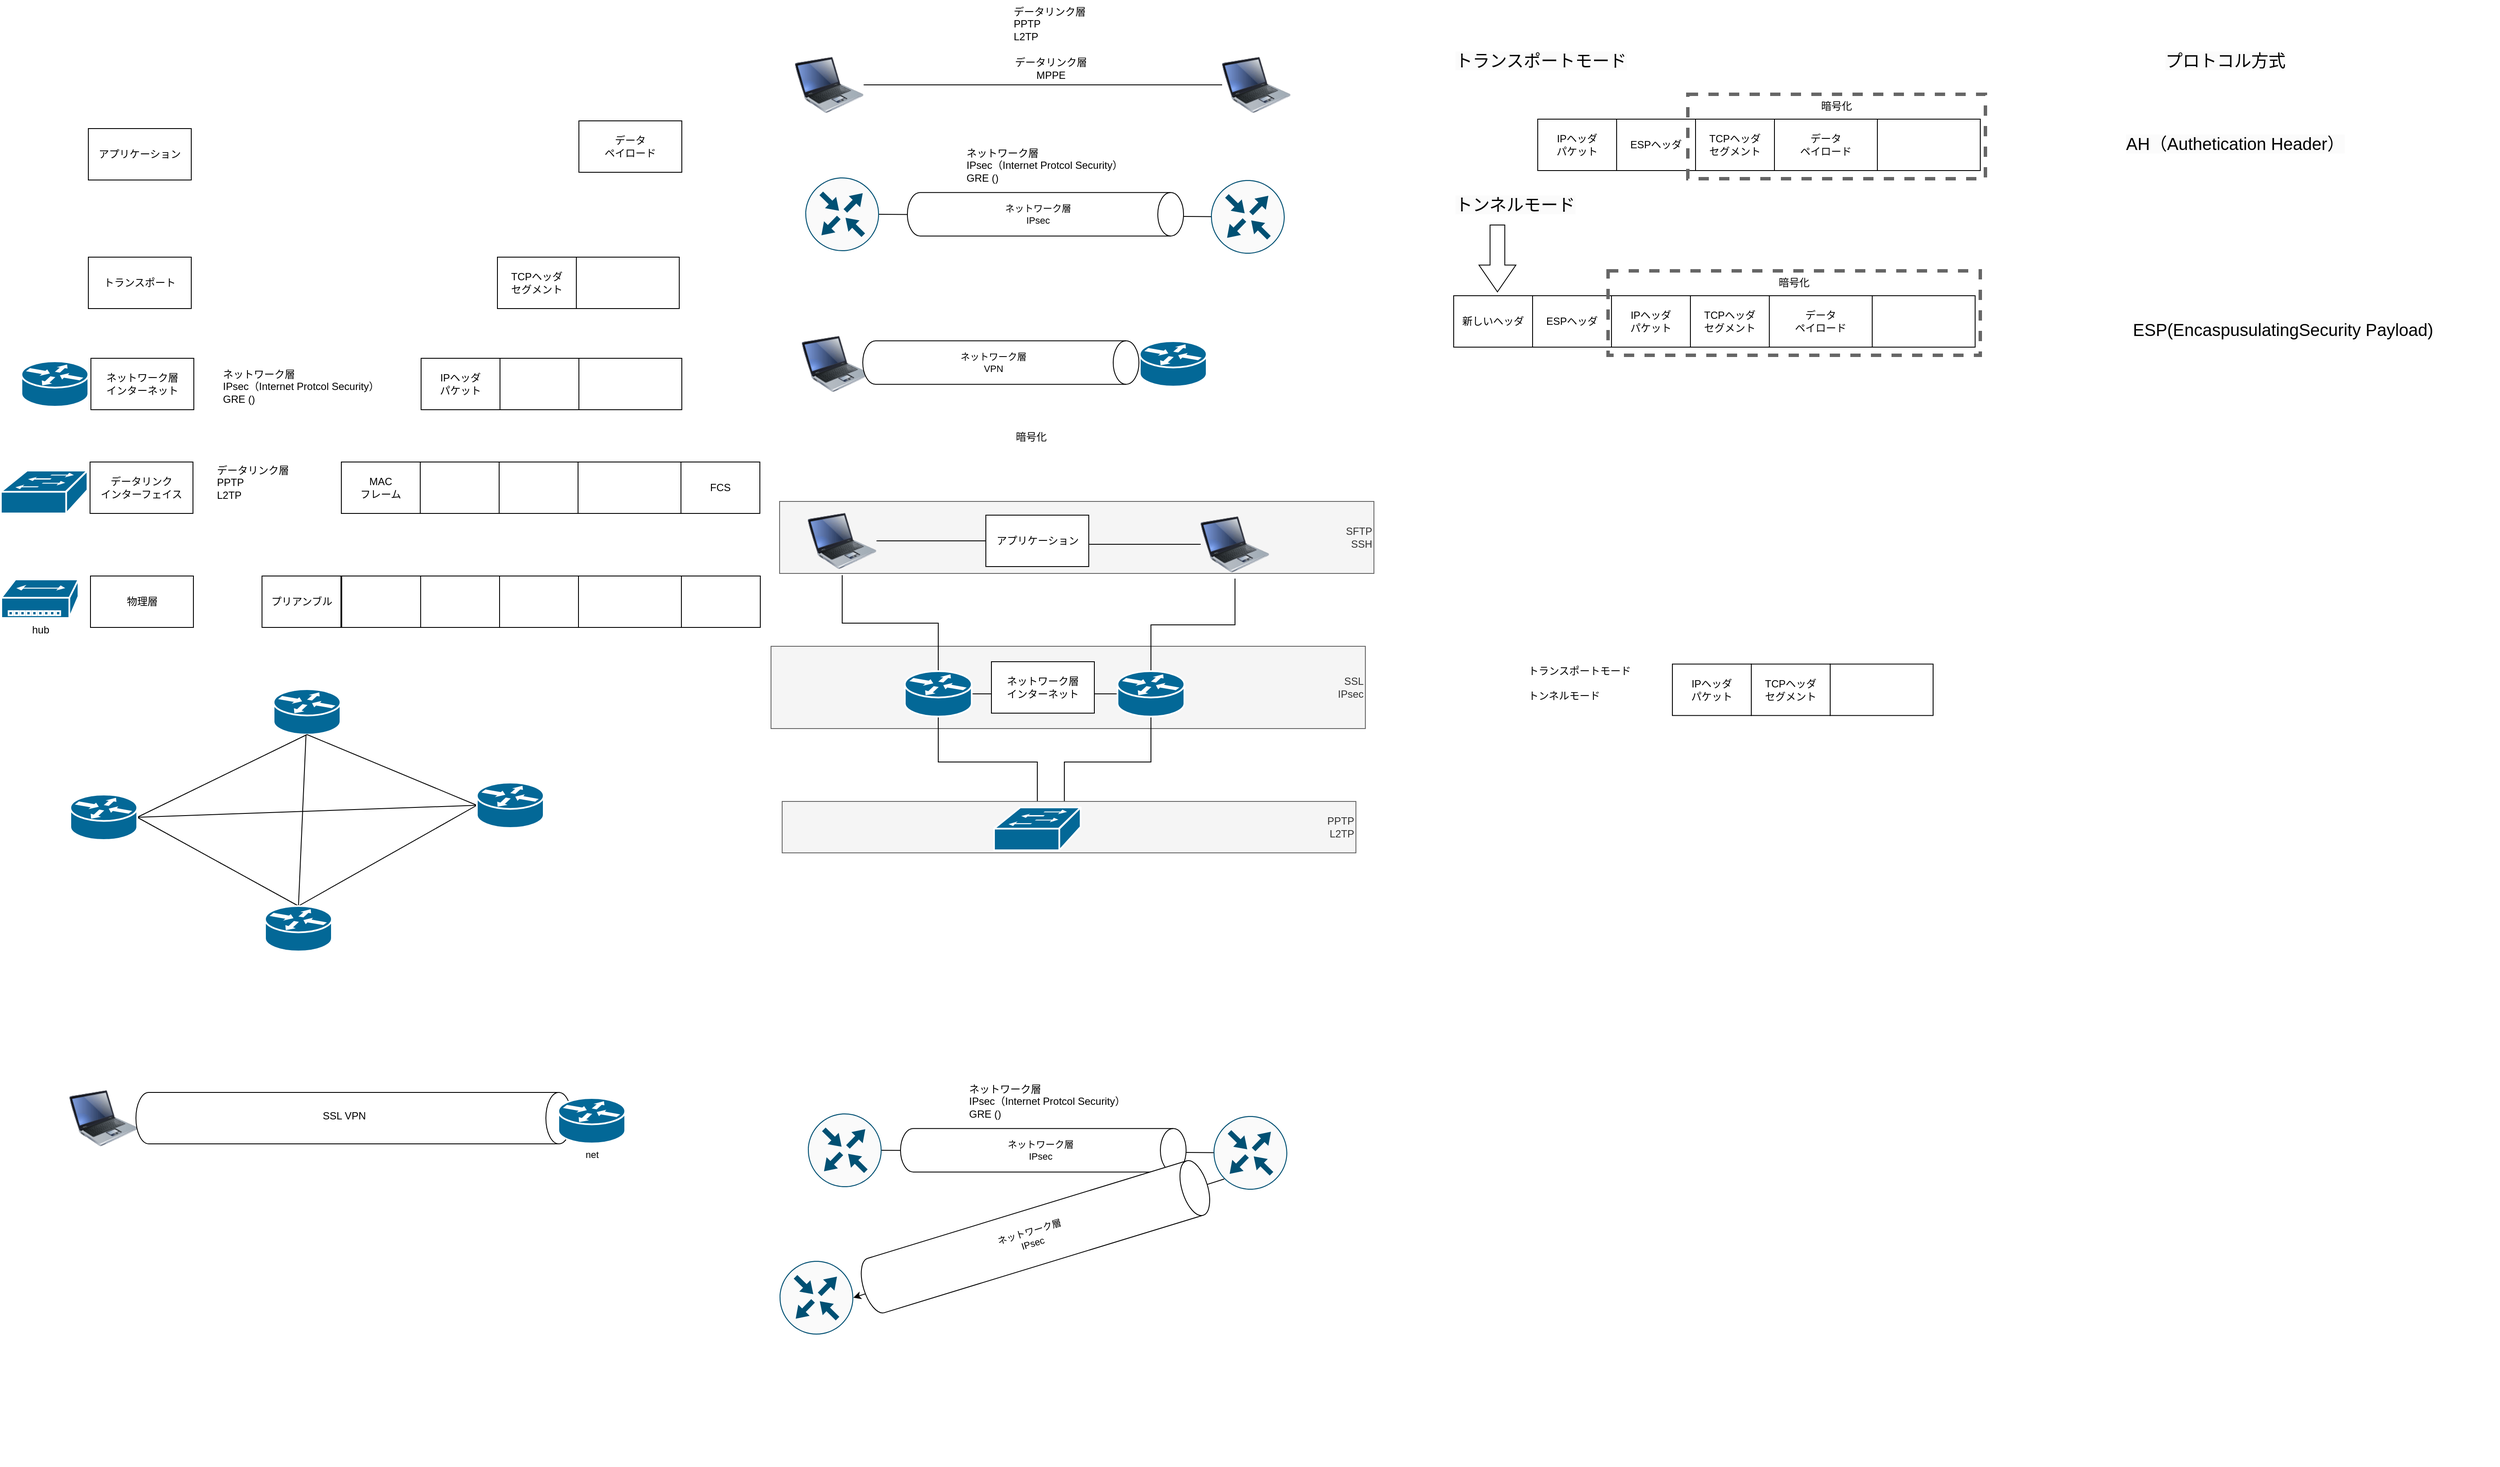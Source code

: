 <mxfile version="21.7.5" type="github">
  <diagram name="ページ1" id="dT8lKvFCBUrScKRdb4rl">
    <mxGraphModel dx="2650" dy="944" grid="0" gridSize="10" guides="1" tooltips="1" connect="1" arrows="1" fold="1" page="1" pageScale="1" pageWidth="827" pageHeight="1169" math="0" shadow="0">
      <root>
        <mxCell id="0" />
        <mxCell id="1" parent="0" />
        <mxCell id="yY2GGmouGdZw-M5n04Jn-40" value="SFTP&lt;br&gt;SSH" style="whiteSpace=wrap;html=1;fillColor=#f5f5f5;fontColor=#333333;strokeColor=#666666;align=right;" parent="1" vertex="1">
          <mxGeometry x="113" y="607" width="693" height="84" as="geometry" />
        </mxCell>
        <mxCell id="yY2GGmouGdZw-M5n04Jn-41" value="SSL&lt;br&gt;IPsec" style="whiteSpace=wrap;html=1;align=right;fillColor=#f5f5f5;fontColor=#333333;strokeColor=#666666;" parent="1" vertex="1">
          <mxGeometry x="103" y="776" width="693" height="96" as="geometry" />
        </mxCell>
        <mxCell id="H7sqoX2Ojq_gLP6LzIEQ-5" style="rounded=0;orthogonalLoop=1;jettySize=auto;html=1;exitX=1;exitY=0.5;exitDx=0;exitDy=0;endArrow=none;endFill=0;" parent="1" source="H7sqoX2Ojq_gLP6LzIEQ-2" target="H7sqoX2Ojq_gLP6LzIEQ-3" edge="1">
          <mxGeometry relative="1" as="geometry" />
        </mxCell>
        <mxCell id="H7sqoX2Ojq_gLP6LzIEQ-2" value="" style="image;html=1;image=img/lib/clip_art/computers/Laptop_128x128.png" parent="1" vertex="1">
          <mxGeometry x="131" y="81" width="80" height="80" as="geometry" />
        </mxCell>
        <mxCell id="H7sqoX2Ojq_gLP6LzIEQ-3" value="" style="image;html=1;image=img/lib/clip_art/computers/Laptop_128x128.png" parent="1" vertex="1">
          <mxGeometry x="629" y="81" width="80" height="80" as="geometry" />
        </mxCell>
        <mxCell id="H7sqoX2Ojq_gLP6LzIEQ-10" style="edgeStyle=none;shape=connector;rounded=0;orthogonalLoop=1;jettySize=auto;html=1;exitX=1;exitY=0.5;exitDx=0;exitDy=0;exitPerimeter=0;labelBackgroundColor=default;strokeColor=default;fontFamily=Helvetica;fontSize=11;fontColor=default;endArrow=none;endFill=0;" parent="1" source="H7sqoX2Ojq_gLP6LzIEQ-7" target="H7sqoX2Ojq_gLP6LzIEQ-9" edge="1">
          <mxGeometry relative="1" as="geometry" />
        </mxCell>
        <mxCell id="H7sqoX2Ojq_gLP6LzIEQ-7" value="" style="sketch=0;points=[[0.5,0,0],[1,0.5,0],[0.5,1,0],[0,0.5,0],[0.145,0.145,0],[0.856,0.145,0],[0.855,0.856,0],[0.145,0.855,0]];verticalLabelPosition=bottom;html=1;verticalAlign=top;aspect=fixed;align=center;pointerEvents=1;shape=mxgraph.cisco19.rect;prIcon=router;fillColor=#FAFAFA;strokeColor=#005073;fontFamily=Helvetica;fontSize=11;fontColor=default;" parent="1" vertex="1">
          <mxGeometry x="143" y="229" width="86" height="86" as="geometry" />
        </mxCell>
        <mxCell id="H7sqoX2Ojq_gLP6LzIEQ-9" value="" style="sketch=0;points=[[0.5,0,0],[1,0.5,0],[0.5,1,0],[0,0.5,0],[0.145,0.145,0],[0.856,0.145,0],[0.855,0.856,0],[0.145,0.855,0]];verticalLabelPosition=bottom;html=1;verticalAlign=top;aspect=fixed;align=center;pointerEvents=1;shape=mxgraph.cisco19.rect;prIcon=router;fillColor=#FAFAFA;strokeColor=#005073;fontFamily=Helvetica;fontSize=11;fontColor=default;" parent="1" vertex="1">
          <mxGeometry x="616" y="232" width="86" height="86" as="geometry" />
        </mxCell>
        <mxCell id="6HCTai23pFKR4svxLffy-1" value="トランスポートモード&lt;br&gt;&lt;br&gt;トンネルモード&lt;br&gt;" style="text;html=1;align=left;verticalAlign=middle;resizable=0;points=[];autosize=1;strokeColor=none;fillColor=none;" parent="1" vertex="1">
          <mxGeometry x="984" y="791.25" width="138" height="55" as="geometry" />
        </mxCell>
        <mxCell id="6HCTai23pFKR4svxLffy-2" value="データリンク層&lt;br&gt;PPTP&lt;br&gt;L2TP" style="text;html=1;align=left;verticalAlign=middle;resizable=0;points=[];autosize=1;strokeColor=none;fillColor=none;" parent="1" vertex="1">
          <mxGeometry x="-545" y="557" width="102" height="55" as="geometry" />
        </mxCell>
        <mxCell id="6HCTai23pFKR4svxLffy-3" value="ネットワーク層&lt;br&gt;IPsec（Internet Protcol Security）&lt;br&gt;GRE ()" style="text;html=1;align=left;verticalAlign=middle;resizable=0;points=[];autosize=1;strokeColor=none;fillColor=none;" parent="1" vertex="1">
          <mxGeometry x="-538" y="445" width="200" height="55" as="geometry" />
        </mxCell>
        <mxCell id="6HCTai23pFKR4svxLffy-6" value="データリンク層&lt;br&gt;MPPE" style="text;html=1;align=center;verticalAlign=middle;resizable=0;points=[];autosize=1;strokeColor=none;fillColor=none;" parent="1" vertex="1">
          <mxGeometry x="378" y="81" width="102" height="41" as="geometry" />
        </mxCell>
        <mxCell id="6HCTai23pFKR4svxLffy-9" value="" style="group" parent="1" vertex="1" connectable="0">
          <mxGeometry x="287" y="242" width="272" height="60" as="geometry" />
        </mxCell>
        <mxCell id="6HCTai23pFKR4svxLffy-7" value="" style="shape=cylinder3;whiteSpace=wrap;html=1;boundedLbl=1;backgroundOutline=1;size=15;rotation=90;" parent="6HCTai23pFKR4svxLffy-9" vertex="1">
          <mxGeometry x="110.658" y="-131" width="50.683" height="322" as="geometry" />
        </mxCell>
        <mxCell id="6HCTai23pFKR4svxLffy-8" value="ネットワーク層&lt;br&gt;IPsec" style="edgeLabel;html=1;align=center;verticalAlign=middle;resizable=0;points=[];fontSize=11;fontFamily=Helvetica;fontColor=default;" parent="6HCTai23pFKR4svxLffy-9" vertex="1" connectable="0">
          <mxGeometry x="126.708" y="30" as="geometry" />
        </mxCell>
        <mxCell id="6HCTai23pFKR4svxLffy-10" value="" style="image;html=1;image=img/lib/clip_art/computers/Laptop_128x128.png" parent="1" vertex="1">
          <mxGeometry x="139" y="406.5" width="80" height="80" as="geometry" />
        </mxCell>
        <mxCell id="6HCTai23pFKR4svxLffy-14" value="" style="shape=mxgraph.cisco.routers.router;sketch=0;html=1;pointerEvents=1;dashed=0;fillColor=#036897;strokeColor=#ffffff;strokeWidth=2;verticalLabelPosition=bottom;verticalAlign=top;align=center;outlineConnect=0;fontFamily=Helvetica;fontSize=11;fontColor=default;" parent="1" vertex="1">
          <mxGeometry x="533" y="420" width="78" height="53" as="geometry" />
        </mxCell>
        <mxCell id="6HCTai23pFKR4svxLffy-16" value="" style="group" parent="1" vertex="1" connectable="0">
          <mxGeometry x="235" y="415" width="272" height="60" as="geometry" />
        </mxCell>
        <mxCell id="6HCTai23pFKR4svxLffy-17" value="" style="shape=cylinder3;whiteSpace=wrap;html=1;boundedLbl=1;backgroundOutline=1;size=15;rotation=90;" parent="6HCTai23pFKR4svxLffy-16" vertex="1">
          <mxGeometry x="110.658" y="-131" width="50.683" height="322" as="geometry" />
        </mxCell>
        <mxCell id="6HCTai23pFKR4svxLffy-18" value="ネットワーク層&lt;br&gt;VPN" style="edgeLabel;html=1;align=center;verticalAlign=middle;resizable=0;points=[];fontSize=11;fontFamily=Helvetica;fontColor=default;" parent="6HCTai23pFKR4svxLffy-16" vertex="1" connectable="0">
          <mxGeometry x="126.708" y="30" as="geometry" />
        </mxCell>
        <mxCell id="iN7foIdZGMYLOi0Fs2he-1" value="" style="shape=mxgraph.cisco.routers.router;sketch=0;html=1;pointerEvents=1;dashed=0;fillColor=#036897;strokeColor=#ffffff;strokeWidth=2;verticalLabelPosition=bottom;verticalAlign=top;align=center;outlineConnect=0;fontFamily=Helvetica;fontSize=11;fontColor=default;" parent="1" vertex="1">
          <mxGeometry x="-477" y="826" width="78" height="53" as="geometry" />
        </mxCell>
        <mxCell id="iN7foIdZGMYLOi0Fs2he-5" style="rounded=0;orthogonalLoop=1;jettySize=auto;html=1;exitX=1;exitY=0.5;exitDx=0;exitDy=0;exitPerimeter=0;endArrow=none;endFill=0;entryX=0.5;entryY=1;entryDx=0;entryDy=0;entryPerimeter=0;" parent="1" source="iN7foIdZGMYLOi0Fs2he-2" target="iN7foIdZGMYLOi0Fs2he-1" edge="1">
          <mxGeometry relative="1" as="geometry" />
        </mxCell>
        <mxCell id="iN7foIdZGMYLOi0Fs2he-7" style="edgeStyle=none;shape=connector;rounded=0;orthogonalLoop=1;jettySize=auto;html=1;exitX=1;exitY=0.5;exitDx=0;exitDy=0;exitPerimeter=0;entryX=0.5;entryY=0;entryDx=0;entryDy=0;entryPerimeter=0;labelBackgroundColor=default;strokeColor=default;fontFamily=Helvetica;fontSize=11;fontColor=default;endArrow=none;endFill=0;" parent="1" source="iN7foIdZGMYLOi0Fs2he-2" target="iN7foIdZGMYLOi0Fs2he-4" edge="1">
          <mxGeometry relative="1" as="geometry" />
        </mxCell>
        <mxCell id="iN7foIdZGMYLOi0Fs2he-9" style="edgeStyle=none;shape=connector;rounded=0;orthogonalLoop=1;jettySize=auto;html=1;exitX=1;exitY=0.5;exitDx=0;exitDy=0;exitPerimeter=0;entryX=0;entryY=0.5;entryDx=0;entryDy=0;entryPerimeter=0;labelBackgroundColor=default;strokeColor=default;fontFamily=Helvetica;fontSize=11;fontColor=default;endArrow=none;endFill=0;" parent="1" source="iN7foIdZGMYLOi0Fs2he-2" target="iN7foIdZGMYLOi0Fs2he-3" edge="1">
          <mxGeometry relative="1" as="geometry" />
        </mxCell>
        <mxCell id="iN7foIdZGMYLOi0Fs2he-2" value="" style="shape=mxgraph.cisco.routers.router;sketch=0;html=1;pointerEvents=1;dashed=0;fillColor=#036897;strokeColor=#ffffff;strokeWidth=2;verticalLabelPosition=bottom;verticalAlign=top;align=center;outlineConnect=0;fontFamily=Helvetica;fontSize=11;fontColor=default;" parent="1" vertex="1">
          <mxGeometry x="-714" y="949" width="78" height="53" as="geometry" />
        </mxCell>
        <mxCell id="iN7foIdZGMYLOi0Fs2he-10" style="edgeStyle=none;shape=connector;rounded=0;orthogonalLoop=1;jettySize=auto;html=1;exitX=0;exitY=0.5;exitDx=0;exitDy=0;exitPerimeter=0;entryX=0.5;entryY=1;entryDx=0;entryDy=0;entryPerimeter=0;labelBackgroundColor=default;strokeColor=default;fontFamily=Helvetica;fontSize=11;fontColor=default;endArrow=none;endFill=0;" parent="1" source="iN7foIdZGMYLOi0Fs2he-3" target="iN7foIdZGMYLOi0Fs2he-1" edge="1">
          <mxGeometry relative="1" as="geometry" />
        </mxCell>
        <mxCell id="iN7foIdZGMYLOi0Fs2he-11" style="edgeStyle=none;shape=connector;rounded=0;orthogonalLoop=1;jettySize=auto;html=1;exitX=0;exitY=0.5;exitDx=0;exitDy=0;exitPerimeter=0;entryX=0.5;entryY=0;entryDx=0;entryDy=0;entryPerimeter=0;labelBackgroundColor=default;strokeColor=default;fontFamily=Helvetica;fontSize=11;fontColor=default;endArrow=none;endFill=0;" parent="1" source="iN7foIdZGMYLOi0Fs2he-3" target="iN7foIdZGMYLOi0Fs2he-4" edge="1">
          <mxGeometry relative="1" as="geometry" />
        </mxCell>
        <mxCell id="iN7foIdZGMYLOi0Fs2he-3" value="" style="shape=mxgraph.cisco.routers.router;sketch=0;html=1;pointerEvents=1;dashed=0;fillColor=#036897;strokeColor=#ffffff;strokeWidth=2;verticalLabelPosition=bottom;verticalAlign=top;align=center;outlineConnect=0;fontFamily=Helvetica;fontSize=11;fontColor=default;" parent="1" vertex="1">
          <mxGeometry x="-240" y="935" width="78" height="53" as="geometry" />
        </mxCell>
        <mxCell id="iN7foIdZGMYLOi0Fs2he-12" style="edgeStyle=none;shape=connector;rounded=0;orthogonalLoop=1;jettySize=auto;html=1;exitX=0.5;exitY=0;exitDx=0;exitDy=0;exitPerimeter=0;labelBackgroundColor=default;strokeColor=default;fontFamily=Helvetica;fontSize=11;fontColor=default;endArrow=none;endFill=0;" parent="1" source="iN7foIdZGMYLOi0Fs2he-4" target="iN7foIdZGMYLOi0Fs2he-1" edge="1">
          <mxGeometry relative="1" as="geometry" />
        </mxCell>
        <mxCell id="iN7foIdZGMYLOi0Fs2he-4" value="" style="shape=mxgraph.cisco.routers.router;sketch=0;html=1;pointerEvents=1;dashed=0;fillColor=#036897;strokeColor=#ffffff;strokeWidth=2;verticalLabelPosition=bottom;verticalAlign=top;align=center;outlineConnect=0;fontFamily=Helvetica;fontSize=11;fontColor=default;" parent="1" vertex="1">
          <mxGeometry x="-487" y="1079" width="78" height="53" as="geometry" />
        </mxCell>
        <mxCell id="yY2GGmouGdZw-M5n04Jn-1" value="暗号化" style="text;html=1;align=center;verticalAlign=middle;resizable=0;points=[];autosize=1;strokeColor=none;fillColor=none;" parent="1" vertex="1">
          <mxGeometry x="379" y="519" width="54" height="26" as="geometry" />
        </mxCell>
        <mxCell id="yY2GGmouGdZw-M5n04Jn-2" value="データ&lt;br&gt;ペイロード" style="whiteSpace=wrap;html=1;" parent="1" vertex="1">
          <mxGeometry x="-121" y="163" width="120" height="60" as="geometry" />
        </mxCell>
        <mxCell id="yY2GGmouGdZw-M5n04Jn-3" value="" style="whiteSpace=wrap;html=1;" parent="1" vertex="1">
          <mxGeometry x="-124" y="322" width="120" height="60" as="geometry" />
        </mxCell>
        <mxCell id="yY2GGmouGdZw-M5n04Jn-4" value="TCPヘッダ&lt;br&gt;セグメント" style="whiteSpace=wrap;html=1;" parent="1" vertex="1">
          <mxGeometry x="-216" y="322" width="92" height="60" as="geometry" />
        </mxCell>
        <mxCell id="yY2GGmouGdZw-M5n04Jn-5" value="" style="whiteSpace=wrap;html=1;" parent="1" vertex="1">
          <mxGeometry x="-213" y="440" width="92" height="60" as="geometry" />
        </mxCell>
        <mxCell id="yY2GGmouGdZw-M5n04Jn-6" value="" style="whiteSpace=wrap;html=1;" parent="1" vertex="1">
          <mxGeometry x="-121" y="440" width="120" height="60" as="geometry" />
        </mxCell>
        <mxCell id="yY2GGmouGdZw-M5n04Jn-7" value="IPヘッダ&lt;br&gt;パケット" style="whiteSpace=wrap;html=1;" parent="1" vertex="1">
          <mxGeometry x="-305" y="440" width="92" height="60" as="geometry" />
        </mxCell>
        <mxCell id="yY2GGmouGdZw-M5n04Jn-8" value="" style="whiteSpace=wrap;html=1;" parent="1" vertex="1">
          <mxGeometry x="-122" y="561" width="120" height="60" as="geometry" />
        </mxCell>
        <mxCell id="yY2GGmouGdZw-M5n04Jn-9" value="" style="whiteSpace=wrap;html=1;" parent="1" vertex="1">
          <mxGeometry x="-214" y="561" width="92" height="60" as="geometry" />
        </mxCell>
        <mxCell id="yY2GGmouGdZw-M5n04Jn-10" value="" style="whiteSpace=wrap;html=1;" parent="1" vertex="1">
          <mxGeometry x="-306" y="561" width="92" height="60" as="geometry" />
        </mxCell>
        <mxCell id="yY2GGmouGdZw-M5n04Jn-11" value="FCS" style="whiteSpace=wrap;html=1;" parent="1" vertex="1">
          <mxGeometry x="-2" y="561" width="92" height="60" as="geometry" />
        </mxCell>
        <mxCell id="yY2GGmouGdZw-M5n04Jn-12" value="アプリケーション" style="whiteSpace=wrap;html=1;" parent="1" vertex="1">
          <mxGeometry x="-693" y="172" width="120" height="60" as="geometry" />
        </mxCell>
        <mxCell id="yY2GGmouGdZw-M5n04Jn-13" value="トランスポート" style="whiteSpace=wrap;html=1;" parent="1" vertex="1">
          <mxGeometry x="-693" y="322" width="120" height="60" as="geometry" />
        </mxCell>
        <mxCell id="yY2GGmouGdZw-M5n04Jn-14" value="ネットワーク層&lt;br&gt;インターネット" style="whiteSpace=wrap;html=1;" parent="1" vertex="1">
          <mxGeometry x="-690" y="440" width="120" height="60" as="geometry" />
        </mxCell>
        <mxCell id="yY2GGmouGdZw-M5n04Jn-15" value="データリンク&lt;br&gt;インターフェイス" style="whiteSpace=wrap;html=1;" parent="1" vertex="1">
          <mxGeometry x="-691" y="561" width="120" height="60" as="geometry" />
        </mxCell>
        <mxCell id="yY2GGmouGdZw-M5n04Jn-16" value="" style="shape=mxgraph.cisco.routers.router;sketch=0;html=1;pointerEvents=1;dashed=0;fillColor=#036897;strokeColor=#ffffff;strokeWidth=2;verticalLabelPosition=bottom;verticalAlign=top;align=center;outlineConnect=0;fontFamily=Helvetica;fontSize=11;fontColor=default;" parent="1" vertex="1">
          <mxGeometry x="-771" y="443.5" width="78" height="53" as="geometry" />
        </mxCell>
        <mxCell id="yY2GGmouGdZw-M5n04Jn-17" value="" style="shape=mxgraph.cisco.switches.workgroup_switch;sketch=0;html=1;pointerEvents=1;dashed=0;fillColor=#036897;strokeColor=#ffffff;strokeWidth=2;verticalLabelPosition=bottom;verticalAlign=top;align=center;outlineConnect=0;fontFamily=Helvetica;fontSize=11;fontColor=default;" parent="1" vertex="1">
          <mxGeometry x="-795" y="571" width="101" height="50" as="geometry" />
        </mxCell>
        <mxCell id="yY2GGmouGdZw-M5n04Jn-18" value="MAC&lt;br&gt;フレーム" style="whiteSpace=wrap;html=1;" parent="1" vertex="1">
          <mxGeometry x="-398" y="561" width="92" height="60" as="geometry" />
        </mxCell>
        <mxCell id="yY2GGmouGdZw-M5n04Jn-19" value="" style="whiteSpace=wrap;html=1;" parent="1" vertex="1">
          <mxGeometry x="-1.5" y="694" width="92" height="60" as="geometry" />
        </mxCell>
        <mxCell id="yY2GGmouGdZw-M5n04Jn-20" value="物理層" style="whiteSpace=wrap;html=1;" parent="1" vertex="1">
          <mxGeometry x="-690.5" y="694" width="120" height="60" as="geometry" />
        </mxCell>
        <mxCell id="yY2GGmouGdZw-M5n04Jn-21" value="" style="whiteSpace=wrap;html=1;" parent="1" vertex="1">
          <mxGeometry x="-397.5" y="694" width="92" height="60" as="geometry" />
        </mxCell>
        <mxCell id="yY2GGmouGdZw-M5n04Jn-22" value="" style="whiteSpace=wrap;html=1;" parent="1" vertex="1">
          <mxGeometry x="-121.5" y="694" width="120" height="60" as="geometry" />
        </mxCell>
        <mxCell id="yY2GGmouGdZw-M5n04Jn-23" value="" style="whiteSpace=wrap;html=1;" parent="1" vertex="1">
          <mxGeometry x="-213.5" y="694" width="92" height="60" as="geometry" />
        </mxCell>
        <mxCell id="yY2GGmouGdZw-M5n04Jn-24" value="" style="whiteSpace=wrap;html=1;" parent="1" vertex="1">
          <mxGeometry x="-305.5" y="694" width="92" height="60" as="geometry" />
        </mxCell>
        <mxCell id="yY2GGmouGdZw-M5n04Jn-25" value="プリアンブル" style="whiteSpace=wrap;html=1;" parent="1" vertex="1">
          <mxGeometry x="-490.5" y="694" width="92" height="60" as="geometry" />
        </mxCell>
        <mxCell id="yY2GGmouGdZw-M5n04Jn-26" value="hub" style="shape=mxgraph.cisco.hubs_and_gateways.small_hub;sketch=0;html=1;pointerEvents=1;dashed=0;fillColor=#036897;strokeColor=#ffffff;strokeWidth=2;verticalLabelPosition=bottom;verticalAlign=top;align=center;outlineConnect=0;" parent="1" vertex="1">
          <mxGeometry x="-794.5" y="698" width="90" height="45" as="geometry" />
        </mxCell>
        <mxCell id="yY2GGmouGdZw-M5n04Jn-33" style="edgeStyle=orthogonalEdgeStyle;rounded=0;orthogonalLoop=1;jettySize=auto;html=1;exitX=1;exitY=0.5;exitDx=0;exitDy=0;entryX=0;entryY=0.5;entryDx=0;entryDy=0;endArrow=none;endFill=0;" parent="1" source="yY2GGmouGdZw-M5n04Jn-27" target="yY2GGmouGdZw-M5n04Jn-32" edge="1">
          <mxGeometry relative="1" as="geometry" />
        </mxCell>
        <mxCell id="yY2GGmouGdZw-M5n04Jn-34" style="edgeStyle=orthogonalEdgeStyle;shape=connector;rounded=0;orthogonalLoop=1;jettySize=auto;html=1;exitX=0.5;exitY=1;exitDx=0;exitDy=0;entryX=0.5;entryY=0;entryDx=0;entryDy=0;entryPerimeter=0;labelBackgroundColor=default;strokeColor=default;fontFamily=Helvetica;fontSize=11;fontColor=default;endArrow=none;endFill=0;" parent="1" source="yY2GGmouGdZw-M5n04Jn-27" target="yY2GGmouGdZw-M5n04Jn-28" edge="1">
          <mxGeometry relative="1" as="geometry" />
        </mxCell>
        <mxCell id="yY2GGmouGdZw-M5n04Jn-27" value="" style="image;html=1;image=img/lib/clip_art/computers/Laptop_128x128.png" parent="1" vertex="1">
          <mxGeometry x="146" y="613" width="80" height="80" as="geometry" />
        </mxCell>
        <mxCell id="yY2GGmouGdZw-M5n04Jn-36" style="edgeStyle=orthogonalEdgeStyle;shape=connector;rounded=0;orthogonalLoop=1;jettySize=auto;html=1;exitX=1;exitY=0.5;exitDx=0;exitDy=0;exitPerimeter=0;labelBackgroundColor=default;strokeColor=default;fontFamily=Helvetica;fontSize=11;fontColor=default;endArrow=none;endFill=0;" parent="1" source="yY2GGmouGdZw-M5n04Jn-28" target="yY2GGmouGdZw-M5n04Jn-35" edge="1">
          <mxGeometry relative="1" as="geometry" />
        </mxCell>
        <mxCell id="yY2GGmouGdZw-M5n04Jn-48" style="edgeStyle=orthogonalEdgeStyle;shape=connector;rounded=0;orthogonalLoop=1;jettySize=auto;html=1;exitX=0.5;exitY=1;exitDx=0;exitDy=0;exitPerimeter=0;labelBackgroundColor=default;strokeColor=default;fontFamily=Helvetica;fontSize=11;fontColor=default;endArrow=none;endFill=0;" parent="1" source="yY2GGmouGdZw-M5n04Jn-28" target="yY2GGmouGdZw-M5n04Jn-42" edge="1">
          <mxGeometry relative="1" as="geometry" />
        </mxCell>
        <mxCell id="yY2GGmouGdZw-M5n04Jn-28" value="" style="shape=mxgraph.cisco.routers.router;sketch=0;html=1;pointerEvents=1;dashed=0;fillColor=#036897;strokeColor=#ffffff;strokeWidth=2;verticalLabelPosition=bottom;verticalAlign=top;align=center;outlineConnect=0;fontFamily=Helvetica;fontSize=11;fontColor=default;" parent="1" vertex="1">
          <mxGeometry x="259" y="805" width="78" height="53" as="geometry" />
        </mxCell>
        <mxCell id="yY2GGmouGdZw-M5n04Jn-29" value="アプリケーション" style="whiteSpace=wrap;html=1;" parent="1" vertex="1">
          <mxGeometry x="353.5" y="623" width="120" height="60" as="geometry" />
        </mxCell>
        <mxCell id="yY2GGmouGdZw-M5n04Jn-37" style="edgeStyle=orthogonalEdgeStyle;shape=connector;rounded=0;orthogonalLoop=1;jettySize=auto;html=1;exitX=0.5;exitY=1;exitDx=0;exitDy=0;labelBackgroundColor=default;strokeColor=default;fontFamily=Helvetica;fontSize=11;fontColor=default;endArrow=none;endFill=0;" parent="1" source="yY2GGmouGdZw-M5n04Jn-32" target="yY2GGmouGdZw-M5n04Jn-35" edge="1">
          <mxGeometry relative="1" as="geometry" />
        </mxCell>
        <mxCell id="yY2GGmouGdZw-M5n04Jn-32" value="" style="image;html=1;image=img/lib/clip_art/computers/Laptop_128x128.png" parent="1" vertex="1">
          <mxGeometry x="604" y="617" width="80" height="80" as="geometry" />
        </mxCell>
        <mxCell id="yY2GGmouGdZw-M5n04Jn-47" style="edgeStyle=orthogonalEdgeStyle;shape=connector;rounded=0;orthogonalLoop=1;jettySize=auto;html=1;exitX=0.5;exitY=1;exitDx=0;exitDy=0;exitPerimeter=0;entryX=1;entryY=0;entryDx=0;entryDy=0;entryPerimeter=0;labelBackgroundColor=default;strokeColor=default;fontFamily=Helvetica;fontSize=11;fontColor=default;endArrow=none;endFill=0;" parent="1" source="yY2GGmouGdZw-M5n04Jn-35" target="yY2GGmouGdZw-M5n04Jn-42" edge="1">
          <mxGeometry relative="1" as="geometry">
            <Array as="points">
              <mxPoint x="546" y="911" />
              <mxPoint x="445" y="911" />
              <mxPoint x="445" y="964" />
            </Array>
          </mxGeometry>
        </mxCell>
        <mxCell id="yY2GGmouGdZw-M5n04Jn-35" value="" style="shape=mxgraph.cisco.routers.router;sketch=0;html=1;pointerEvents=1;dashed=0;fillColor=#036897;strokeColor=#ffffff;strokeWidth=2;verticalLabelPosition=bottom;verticalAlign=top;align=center;outlineConnect=0;fontFamily=Helvetica;fontSize=11;fontColor=default;" parent="1" vertex="1">
          <mxGeometry x="507" y="805" width="78" height="53" as="geometry" />
        </mxCell>
        <mxCell id="yY2GGmouGdZw-M5n04Jn-38" value="ネットワーク層&lt;br&gt;インターネット" style="whiteSpace=wrap;html=1;" parent="1" vertex="1">
          <mxGeometry x="360" y="794" width="120" height="60" as="geometry" />
        </mxCell>
        <mxCell id="yY2GGmouGdZw-M5n04Jn-39" value="PPTP&lt;br&gt;L2TP" style="whiteSpace=wrap;html=1;align=right;fillColor=#f5f5f5;fontColor=#333333;strokeColor=#666666;" parent="1" vertex="1">
          <mxGeometry x="116" y="957" width="669" height="60" as="geometry" />
        </mxCell>
        <mxCell id="yY2GGmouGdZw-M5n04Jn-42" value="" style="shape=mxgraph.cisco.switches.workgroup_switch;sketch=0;html=1;pointerEvents=1;dashed=0;fillColor=#036897;strokeColor=#ffffff;strokeWidth=2;verticalLabelPosition=bottom;verticalAlign=top;align=center;outlineConnect=0;fontFamily=Helvetica;fontSize=11;fontColor=default;" parent="1" vertex="1">
          <mxGeometry x="363" y="964" width="101" height="50" as="geometry" />
        </mxCell>
        <mxCell id="kiuYkO8eHHvAf3UtzUh4-1" value="TCPヘッダ&lt;br style=&quot;border-color: var(--border-color);&quot;&gt;セグメント" style="whiteSpace=wrap;html=1;" parent="1" vertex="1">
          <mxGeometry x="1246" y="796.75" width="92" height="60" as="geometry" />
        </mxCell>
        <mxCell id="kiuYkO8eHHvAf3UtzUh4-2" value="" style="whiteSpace=wrap;html=1;" parent="1" vertex="1">
          <mxGeometry x="1338" y="796.75" width="120" height="60" as="geometry" />
        </mxCell>
        <mxCell id="kiuYkO8eHHvAf3UtzUh4-3" value="IPヘッダ&lt;br&gt;パケット" style="whiteSpace=wrap;html=1;" parent="1" vertex="1">
          <mxGeometry x="1154" y="796.75" width="92" height="60" as="geometry" />
        </mxCell>
        <mxCell id="kiuYkO8eHHvAf3UtzUh4-4" value="&lt;span style=&quot;color: rgb(0, 0, 0); font-family: Helvetica; font-size: 20px; font-style: normal; font-variant-ligatures: normal; font-variant-caps: normal; font-weight: 400; letter-spacing: normal; orphans: 2; text-align: left; text-indent: 0px; text-transform: none; widows: 2; word-spacing: 0px; -webkit-text-stroke-width: 0px; background-color: rgb(251, 251, 251); text-decoration-thickness: initial; text-decoration-style: initial; text-decoration-color: initial; float: none; display: inline !important;&quot;&gt;トランスポートモード&lt;/span&gt;&lt;br style=&quot;border-color: var(--border-color); color: rgb(0, 0, 0); font-family: Helvetica; font-size: 20px; font-style: normal; font-variant-ligatures: normal; font-variant-caps: normal; font-weight: 400; letter-spacing: normal; orphans: 2; text-align: left; text-indent: 0px; text-transform: none; widows: 2; word-spacing: 0px; -webkit-text-stroke-width: 0px; background-color: rgb(251, 251, 251); text-decoration-thickness: initial; text-decoration-style: initial; text-decoration-color: initial;&quot;&gt;" style="text;whiteSpace=wrap;html=1;fontSize=20;" parent="1" vertex="1">
          <mxGeometry x="899" y="74" width="227.49" height="39.42" as="geometry" />
        </mxCell>
        <mxCell id="kiuYkO8eHHvAf3UtzUh4-5" value="データリンク層&lt;br&gt;PPTP&lt;br&gt;L2TP" style="text;html=1;align=left;verticalAlign=middle;resizable=0;points=[];autosize=1;strokeColor=none;fillColor=none;" parent="1" vertex="1">
          <mxGeometry x="384" y="22" width="102" height="55" as="geometry" />
        </mxCell>
        <mxCell id="kiuYkO8eHHvAf3UtzUh4-7" value="ネットワーク層&lt;br&gt;IPsec（Internet Protcol Security）&lt;br&gt;GRE ()" style="text;html=1;align=left;verticalAlign=middle;resizable=0;points=[];autosize=1;strokeColor=none;fillColor=none;" parent="1" vertex="1">
          <mxGeometry x="329" y="187" width="200" height="55" as="geometry" />
        </mxCell>
        <mxCell id="kiuYkO8eHHvAf3UtzUh4-8" value="TCPヘッダ&lt;br style=&quot;border-color: var(--border-color);&quot;&gt;セグメント" style="whiteSpace=wrap;html=1;" parent="1" vertex="1">
          <mxGeometry x="1181" y="161" width="92" height="60" as="geometry" />
        </mxCell>
        <mxCell id="kiuYkO8eHHvAf3UtzUh4-9" value="データ&lt;br style=&quot;border-color: var(--border-color);&quot;&gt;ペイロード" style="whiteSpace=wrap;html=1;" parent="1" vertex="1">
          <mxGeometry x="1273" y="161" width="120" height="60" as="geometry" />
        </mxCell>
        <mxCell id="kiuYkO8eHHvAf3UtzUh4-10" value="IPヘッダ&lt;br&gt;パケット" style="whiteSpace=wrap;html=1;" parent="1" vertex="1">
          <mxGeometry x="997" y="161" width="92" height="60" as="geometry" />
        </mxCell>
        <mxCell id="kiuYkO8eHHvAf3UtzUh4-12" value="" style="whiteSpace=wrap;html=1;" parent="1" vertex="1">
          <mxGeometry x="1393" y="161" width="120" height="60" as="geometry" />
        </mxCell>
        <mxCell id="kiuYkO8eHHvAf3UtzUh4-15" value="ESPヘッダ" style="whiteSpace=wrap;html=1;" parent="1" vertex="1">
          <mxGeometry x="1089" y="161" width="92" height="60" as="geometry" />
        </mxCell>
        <mxCell id="kiuYkO8eHHvAf3UtzUh4-16" value="暗号化" style="whiteSpace=wrap;html=1;dashed=1;fillColor=none;strokeWidth=4;verticalAlign=top;strokeColor=#666666;" parent="1" vertex="1">
          <mxGeometry x="1172" y="132" width="347" height="98.5" as="geometry" />
        </mxCell>
        <mxCell id="kiuYkO8eHHvAf3UtzUh4-17" value="&lt;span style=&quot;color: rgb(0, 0, 0); font-family: Helvetica; font-size: 20px; font-style: normal; font-variant-ligatures: normal; font-variant-caps: normal; font-weight: 400; letter-spacing: normal; orphans: 2; text-align: left; text-indent: 0px; text-transform: none; widows: 2; word-spacing: 0px; -webkit-text-stroke-width: 0px; background-color: rgb(251, 251, 251); text-decoration-thickness: initial; text-decoration-style: initial; text-decoration-color: initial; float: none; display: inline !important;&quot;&gt;トンネルモード&lt;/span&gt;" style="text;whiteSpace=wrap;html=1;fontSize=20;" parent="1" vertex="1">
          <mxGeometry x="899" y="242" width="227.49" height="39.42" as="geometry" />
        </mxCell>
        <mxCell id="kiuYkO8eHHvAf3UtzUh4-18" value="TCPヘッダ&lt;br style=&quot;border-color: var(--border-color);&quot;&gt;セグメント" style="whiteSpace=wrap;html=1;" parent="1" vertex="1">
          <mxGeometry x="1175" y="367" width="92" height="60" as="geometry" />
        </mxCell>
        <mxCell id="kiuYkO8eHHvAf3UtzUh4-19" value="データ&lt;br style=&quot;border-color: var(--border-color);&quot;&gt;ペイロード" style="whiteSpace=wrap;html=1;" parent="1" vertex="1">
          <mxGeometry x="1267" y="367" width="120" height="60" as="geometry" />
        </mxCell>
        <mxCell id="kiuYkO8eHHvAf3UtzUh4-20" value="IPヘッダ&lt;br&gt;パケット" style="whiteSpace=wrap;html=1;" parent="1" vertex="1">
          <mxGeometry x="1083" y="367" width="92" height="60" as="geometry" />
        </mxCell>
        <mxCell id="kiuYkO8eHHvAf3UtzUh4-21" value="" style="whiteSpace=wrap;html=1;" parent="1" vertex="1">
          <mxGeometry x="1387" y="367" width="120" height="60" as="geometry" />
        </mxCell>
        <mxCell id="kiuYkO8eHHvAf3UtzUh4-22" value="ESPヘッダ" style="whiteSpace=wrap;html=1;" parent="1" vertex="1">
          <mxGeometry x="991" y="367" width="92" height="60" as="geometry" />
        </mxCell>
        <mxCell id="kiuYkO8eHHvAf3UtzUh4-23" value="暗号化" style="whiteSpace=wrap;html=1;dashed=1;fillColor=none;strokeWidth=4;verticalAlign=top;strokeColor=#666666;" parent="1" vertex="1">
          <mxGeometry x="1079" y="338" width="434" height="98.5" as="geometry" />
        </mxCell>
        <mxCell id="kiuYkO8eHHvAf3UtzUh4-24" value="新しいヘッダ" style="whiteSpace=wrap;html=1;" parent="1" vertex="1">
          <mxGeometry x="899" y="367" width="92" height="60" as="geometry" />
        </mxCell>
        <mxCell id="kiuYkO8eHHvAf3UtzUh4-25" value="" style="shape=singleArrow;whiteSpace=wrap;html=1;arrowWidth=0.4;arrowSize=0.4;rotation=90;" parent="1" vertex="1">
          <mxGeometry x="911" y="302" width="78" height="43" as="geometry" />
        </mxCell>
        <mxCell id="kiuYkO8eHHvAf3UtzUh4-27" value="&lt;span style=&quot;color: rgb(0, 0, 0); font-family: Helvetica; font-size: 20px; font-style: normal; font-variant-ligatures: normal; font-variant-caps: normal; font-weight: 400; letter-spacing: normal; orphans: 2; text-align: left; text-indent: 0px; text-transform: none; widows: 2; word-spacing: 0px; -webkit-text-stroke-width: 0px; background-color: rgb(251, 251, 251); text-decoration-thickness: initial; text-decoration-style: initial; text-decoration-color: initial; float: none; display: inline !important;&quot;&gt;プロトコル方式&lt;/span&gt;" style="text;whiteSpace=wrap;html=1;fontSize=20;" parent="1" vertex="1">
          <mxGeometry x="1727" y="74" width="227.49" height="39.42" as="geometry" />
        </mxCell>
        <mxCell id="kiuYkO8eHHvAf3UtzUh4-28" value="&lt;span style=&quot;color: rgb(0, 0, 0); font-family: Helvetica; font-size: 20px; font-style: normal; font-variant-ligatures: normal; font-variant-caps: normal; font-weight: 400; letter-spacing: normal; orphans: 2; text-align: left; text-indent: 0px; text-transform: none; widows: 2; word-spacing: 0px; -webkit-text-stroke-width: 0px; background-color: rgb(251, 251, 251); text-decoration-thickness: initial; text-decoration-style: initial; text-decoration-color: initial; float: none; display: inline !important;&quot;&gt;AH（Authetication Header）&lt;/span&gt;" style="text;whiteSpace=wrap;html=1;fontSize=20;" parent="1" vertex="1">
          <mxGeometry x="1681" y="171.29" width="429" height="39.42" as="geometry" />
        </mxCell>
        <mxCell id="kiuYkO8eHHvAf3UtzUh4-30" value="&lt;span style=&quot;color: rgb(0, 0, 0); font-family: Helvetica; font-size: 20px; font-style: normal; font-variant-ligatures: normal; font-variant-caps: normal; font-weight: 400; letter-spacing: normal; orphans: 2; text-align: left; text-indent: 0px; text-transform: none; widows: 2; word-spacing: 0px; -webkit-text-stroke-width: 0px; background-color: rgb(251, 251, 251); text-decoration-thickness: initial; text-decoration-style: initial; text-decoration-color: initial; float: none; display: inline !important;&quot;&gt;ESP(EncaspusulatingSecurity Payload)&lt;br&gt;&lt;br&gt;&lt;/span&gt;" style="text;whiteSpace=wrap;html=1;fontSize=20;" parent="1" vertex="1">
          <mxGeometry x="1689" y="387.58" width="429" height="39.42" as="geometry" />
        </mxCell>
        <mxCell id="uGY6Ry9jpBPdMxRi9jqr-11" style="edgeStyle=none;shape=connector;rounded=0;orthogonalLoop=1;jettySize=auto;html=1;exitX=1;exitY=0.5;exitDx=0;exitDy=0;exitPerimeter=0;labelBackgroundColor=default;strokeColor=default;fontFamily=Helvetica;fontSize=11;fontColor=default;endArrow=none;endFill=0;" parent="1" source="uGY6Ry9jpBPdMxRi9jqr-12" target="uGY6Ry9jpBPdMxRi9jqr-13" edge="1">
          <mxGeometry relative="1" as="geometry" />
        </mxCell>
        <mxCell id="uGY6Ry9jpBPdMxRi9jqr-12" value="" style="sketch=0;points=[[0.5,0,0],[1,0.5,0],[0.5,1,0],[0,0.5,0],[0.145,0.145,0],[0.856,0.145,0],[0.855,0.856,0],[0.145,0.855,0]];verticalLabelPosition=bottom;html=1;verticalAlign=top;aspect=fixed;align=center;pointerEvents=1;shape=mxgraph.cisco19.rect;prIcon=router;fillColor=#FAFAFA;strokeColor=#005073;fontFamily=Helvetica;fontSize=11;fontColor=default;" parent="1" vertex="1">
          <mxGeometry x="146" y="1321" width="86" height="86" as="geometry" />
        </mxCell>
        <mxCell id="uGY6Ry9jpBPdMxRi9jqr-24" style="rounded=0;orthogonalLoop=1;jettySize=auto;html=1;exitX=0.145;exitY=0.855;exitDx=0;exitDy=0;exitPerimeter=0;entryX=1;entryY=0.5;entryDx=0;entryDy=0;entryPerimeter=0;" parent="1" source="uGY6Ry9jpBPdMxRi9jqr-13" target="uGY6Ry9jpBPdMxRi9jqr-18" edge="1">
          <mxGeometry relative="1" as="geometry" />
        </mxCell>
        <mxCell id="uGY6Ry9jpBPdMxRi9jqr-13" value="" style="sketch=0;points=[[0.5,0,0],[1,0.5,0],[0.5,1,0],[0,0.5,0],[0.145,0.145,0],[0.856,0.145,0],[0.855,0.856,0],[0.145,0.855,0]];verticalLabelPosition=bottom;html=1;verticalAlign=top;aspect=fixed;align=center;pointerEvents=1;shape=mxgraph.cisco19.rect;prIcon=router;fillColor=#FAFAFA;strokeColor=#005073;fontFamily=Helvetica;fontSize=11;fontColor=default;" parent="1" vertex="1">
          <mxGeometry x="619" y="1324" width="86" height="86" as="geometry" />
        </mxCell>
        <mxCell id="uGY6Ry9jpBPdMxRi9jqr-14" value="" style="group" parent="1" vertex="1" connectable="0">
          <mxGeometry x="290" y="1334" width="323" height="370.18" as="geometry" />
        </mxCell>
        <mxCell id="uGY6Ry9jpBPdMxRi9jqr-15" value="" style="shape=cylinder3;whiteSpace=wrap;html=1;boundedLbl=1;backgroundOutline=1;size=15;rotation=90;" parent="uGY6Ry9jpBPdMxRi9jqr-14" vertex="1">
          <mxGeometry x="105.16" y="-136.5" width="50.68" height="333" as="geometry" />
        </mxCell>
        <mxCell id="uGY6Ry9jpBPdMxRi9jqr-16" value="ネットワーク層&lt;br&gt;IPsec" style="edgeLabel;html=1;align=center;verticalAlign=middle;resizable=0;points=[];fontSize=11;fontFamily=Helvetica;fontColor=default;" parent="uGY6Ry9jpBPdMxRi9jqr-14" vertex="1" connectable="0">
          <mxGeometry x="126.708" y="30" as="geometry" />
        </mxCell>
        <mxCell id="uGY6Ry9jpBPdMxRi9jqr-19" value="" style="group;rotation=-17;" parent="uGY6Ry9jpBPdMxRi9jqr-14" vertex="1" connectable="0">
          <mxGeometry x="-35.8" y="104.42" width="356" height="247" as="geometry" />
        </mxCell>
        <mxCell id="uGY6Ry9jpBPdMxRi9jqr-20" value="" style="shape=cylinder3;whiteSpace=wrap;html=1;boundedLbl=1;backgroundOutline=1;size=15;rotation=73;" parent="uGY6Ry9jpBPdMxRi9jqr-19" vertex="1">
          <mxGeometry x="124" y="-182.805" width="66.331" height="418.58" as="geometry" />
        </mxCell>
        <mxCell id="uGY6Ry9jpBPdMxRi9jqr-21" value="ネットワーク層&lt;br&gt;IPsec" style="edgeLabel;html=1;align=center;verticalAlign=middle;resizable=0;points=[];fontSize=11;fontFamily=Helvetica;fontColor=default;rotation=-17;" parent="uGY6Ry9jpBPdMxRi9jqr-19" vertex="1" connectable="0">
          <mxGeometry x="151" y="27.838" as="geometry" />
        </mxCell>
        <mxCell id="uGY6Ry9jpBPdMxRi9jqr-17" value="ネットワーク層&lt;br&gt;IPsec（Internet Protcol Security）&lt;br&gt;GRE ()" style="text;html=1;align=left;verticalAlign=middle;resizable=0;points=[];autosize=1;strokeColor=none;fillColor=none;" parent="1" vertex="1">
          <mxGeometry x="332" y="1279" width="200" height="55" as="geometry" />
        </mxCell>
        <mxCell id="uGY6Ry9jpBPdMxRi9jqr-18" value="" style="sketch=0;points=[[0.5,0,0],[1,0.5,0],[0.5,1,0],[0,0.5,0],[0.145,0.145,0],[0.856,0.145,0],[0.855,0.856,0],[0.145,0.855,0]];verticalLabelPosition=bottom;html=1;verticalAlign=top;aspect=fixed;align=center;pointerEvents=1;shape=mxgraph.cisco19.rect;prIcon=router;fillColor=#FAFAFA;strokeColor=#005073;fontFamily=Helvetica;fontSize=11;fontColor=default;" parent="1" vertex="1">
          <mxGeometry x="113" y="1493" width="86" height="86" as="geometry" />
        </mxCell>
        <mxCell id="uGY6Ry9jpBPdMxRi9jqr-27" style="edgeStyle=orthogonalEdgeStyle;rounded=0;orthogonalLoop=1;jettySize=auto;html=1;exitX=1;exitY=0.5;exitDx=0;exitDy=0;" parent="1" source="uGY6Ry9jpBPdMxRi9jqr-26" edge="1">
          <mxGeometry relative="1" as="geometry">
            <mxPoint x="-134" y="1326.5" as="targetPoint" />
          </mxGeometry>
        </mxCell>
        <mxCell id="uGY6Ry9jpBPdMxRi9jqr-26" value="" style="image;html=1;image=img/lib/clip_art/computers/Laptop_128x128.png" parent="1" vertex="1">
          <mxGeometry x="-715" y="1286.5" width="80" height="80" as="geometry" />
        </mxCell>
        <mxCell id="uGY6Ry9jpBPdMxRi9jqr-35" value="" style="shape=cylinder3;whiteSpace=wrap;html=1;boundedLbl=1;backgroundOutline=1;size=15;rotation=90;" parent="1" vertex="1">
          <mxGeometry x="-413.5" y="1072.5" width="60" height="508" as="geometry" />
        </mxCell>
        <mxCell id="uGY6Ry9jpBPdMxRi9jqr-36" value="SSL VPN" style="text;html=1;align=center;verticalAlign=middle;resizable=0;points=[];autosize=1;strokeColor=none;fillColor=none;" parent="1" vertex="1">
          <mxGeometry x="-429" y="1311" width="68" height="26" as="geometry" />
        </mxCell>
        <mxCell id="EYhjnO1lB1gPP_sbjvul-1" value="net" style="shape=mxgraph.cisco.routers.router;sketch=0;html=1;pointerEvents=1;dashed=0;fillColor=#036897;strokeColor=#ffffff;strokeWidth=2;verticalLabelPosition=bottom;verticalAlign=top;align=center;outlineConnect=0;fontFamily=Helvetica;fontSize=11;fontColor=default;" vertex="1" parent="1">
          <mxGeometry x="-145" y="1303" width="78" height="53" as="geometry" />
        </mxCell>
      </root>
    </mxGraphModel>
  </diagram>
</mxfile>
